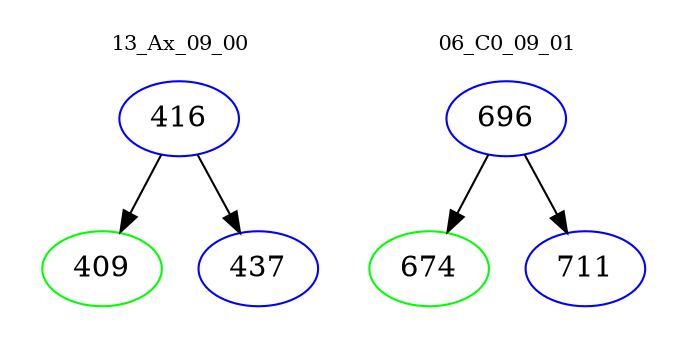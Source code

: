 digraph{
subgraph cluster_0 {
color = white
label = "13_Ax_09_00";
fontsize=10;
T0_416 [label="416", color="blue"]
T0_416 -> T0_409 [color="black"]
T0_409 [label="409", color="green"]
T0_416 -> T0_437 [color="black"]
T0_437 [label="437", color="blue"]
}
subgraph cluster_1 {
color = white
label = "06_C0_09_01";
fontsize=10;
T1_696 [label="696", color="blue"]
T1_696 -> T1_674 [color="black"]
T1_674 [label="674", color="green"]
T1_696 -> T1_711 [color="black"]
T1_711 [label="711", color="blue"]
}
}
